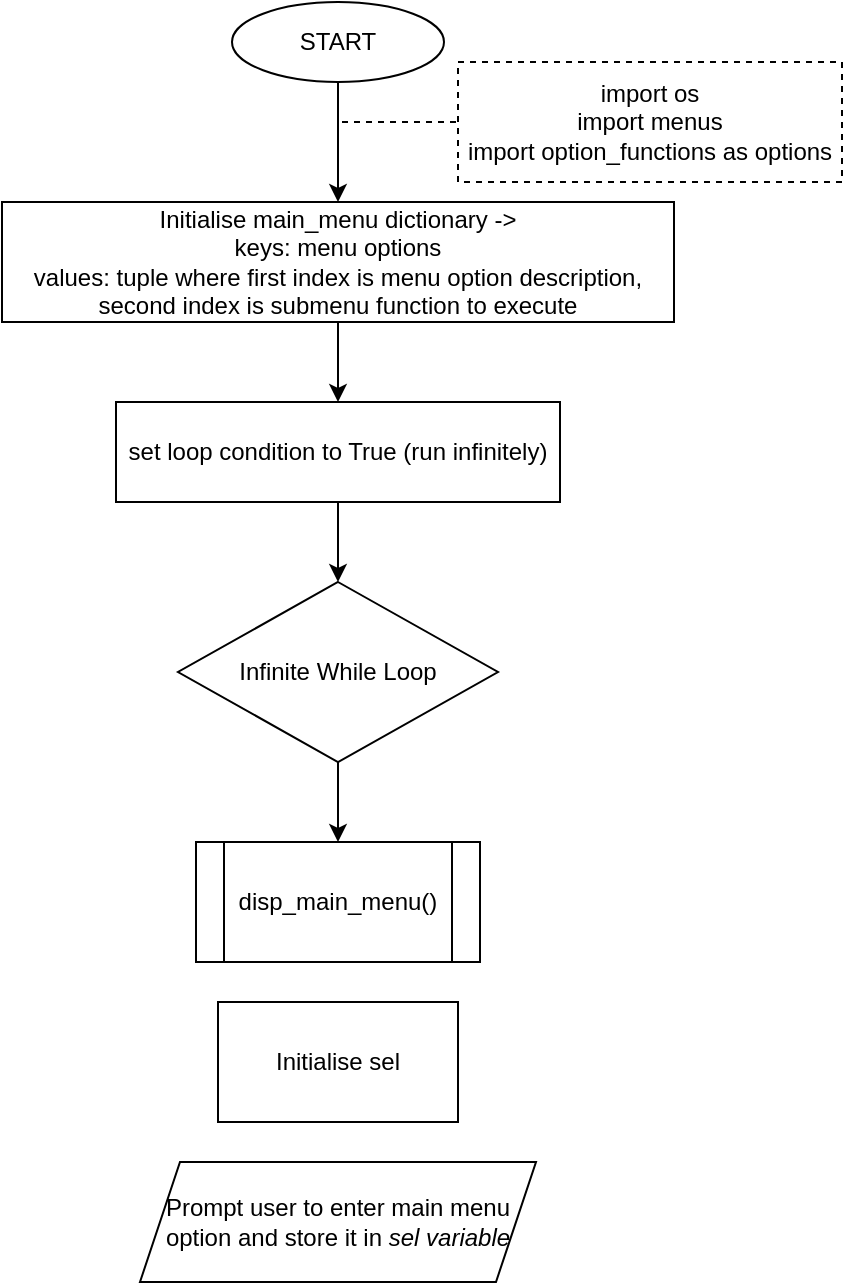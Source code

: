 <mxfile version="20.5.3" type="github">
  <diagram id="C5RBs43oDa-KdzZeNtuy" name="Page-1">
    <mxGraphModel dx="1042" dy="601" grid="1" gridSize="10" guides="1" tooltips="1" connect="1" arrows="1" fold="1" page="1" pageScale="1" pageWidth="827" pageHeight="1169" math="0" shadow="0">
      <root>
        <mxCell id="WIyWlLk6GJQsqaUBKTNV-0" />
        <mxCell id="WIyWlLk6GJQsqaUBKTNV-1" parent="WIyWlLk6GJQsqaUBKTNV-0" />
        <mxCell id="eagQtBBMsQWEA476CmqX-2" value="" style="edgeStyle=orthogonalEdgeStyle;rounded=0;orthogonalLoop=1;jettySize=auto;html=1;" edge="1" parent="WIyWlLk6GJQsqaUBKTNV-1" source="eagQtBBMsQWEA476CmqX-0" target="eagQtBBMsQWEA476CmqX-1">
          <mxGeometry relative="1" as="geometry" />
        </mxCell>
        <mxCell id="eagQtBBMsQWEA476CmqX-0" value="START" style="ellipse;whiteSpace=wrap;html=1;" vertex="1" parent="WIyWlLk6GJQsqaUBKTNV-1">
          <mxGeometry x="135" y="10" width="106" height="40" as="geometry" />
        </mxCell>
        <mxCell id="eagQtBBMsQWEA476CmqX-4" value="" style="edgeStyle=orthogonalEdgeStyle;rounded=0;orthogonalLoop=1;jettySize=auto;html=1;" edge="1" parent="WIyWlLk6GJQsqaUBKTNV-1" source="eagQtBBMsQWEA476CmqX-1" target="eagQtBBMsQWEA476CmqX-3">
          <mxGeometry relative="1" as="geometry" />
        </mxCell>
        <mxCell id="eagQtBBMsQWEA476CmqX-1" value="Initialise main_menu dictionary -&amp;gt; &lt;br&gt;keys: menu options&lt;br&gt;values: tuple where first index is menu option description, second index is submenu function to execute" style="whiteSpace=wrap;html=1;" vertex="1" parent="WIyWlLk6GJQsqaUBKTNV-1">
          <mxGeometry x="20" y="110" width="336" height="60" as="geometry" />
        </mxCell>
        <mxCell id="eagQtBBMsQWEA476CmqX-6" value="" style="edgeStyle=orthogonalEdgeStyle;rounded=0;orthogonalLoop=1;jettySize=auto;html=1;" edge="1" parent="WIyWlLk6GJQsqaUBKTNV-1" source="eagQtBBMsQWEA476CmqX-3" target="eagQtBBMsQWEA476CmqX-5">
          <mxGeometry relative="1" as="geometry" />
        </mxCell>
        <mxCell id="eagQtBBMsQWEA476CmqX-3" value="set loop condition to True (run infinitely)" style="rounded=0;whiteSpace=wrap;html=1;" vertex="1" parent="WIyWlLk6GJQsqaUBKTNV-1">
          <mxGeometry x="77" y="210" width="222" height="50" as="geometry" />
        </mxCell>
        <mxCell id="eagQtBBMsQWEA476CmqX-8" value="" style="edgeStyle=orthogonalEdgeStyle;rounded=0;orthogonalLoop=1;jettySize=auto;html=1;" edge="1" parent="WIyWlLk6GJQsqaUBKTNV-1" source="eagQtBBMsQWEA476CmqX-5" target="eagQtBBMsQWEA476CmqX-7">
          <mxGeometry relative="1" as="geometry" />
        </mxCell>
        <mxCell id="eagQtBBMsQWEA476CmqX-5" value="Infinite While Loop" style="rhombus;whiteSpace=wrap;html=1;" vertex="1" parent="WIyWlLk6GJQsqaUBKTNV-1">
          <mxGeometry x="108" y="300" width="160" height="90" as="geometry" />
        </mxCell>
        <mxCell id="eagQtBBMsQWEA476CmqX-7" value="disp_main_menu()" style="shape=process;whiteSpace=wrap;html=1;backgroundOutline=1;" vertex="1" parent="WIyWlLk6GJQsqaUBKTNV-1">
          <mxGeometry x="117" y="430" width="142" height="60" as="geometry" />
        </mxCell>
        <mxCell id="eagQtBBMsQWEA476CmqX-10" value="Prompt user to enter main menu option and store it in &lt;i&gt;sel variable&lt;/i&gt;" style="shape=parallelogram;perimeter=parallelogramPerimeter;whiteSpace=wrap;html=1;fixedSize=1;" vertex="1" parent="WIyWlLk6GJQsqaUBKTNV-1">
          <mxGeometry x="89" y="590" width="198" height="60" as="geometry" />
        </mxCell>
        <mxCell id="eagQtBBMsQWEA476CmqX-13" value="Initialise sel" style="rounded=0;whiteSpace=wrap;html=1;" vertex="1" parent="WIyWlLk6GJQsqaUBKTNV-1">
          <mxGeometry x="128" y="510" width="120" height="60" as="geometry" />
        </mxCell>
        <mxCell id="eagQtBBMsQWEA476CmqX-14" value="import os&lt;br&gt;import menus&lt;br&gt;import option_functions as options" style="rounded=0;whiteSpace=wrap;html=1;glass=0;dashed=1;" vertex="1" parent="WIyWlLk6GJQsqaUBKTNV-1">
          <mxGeometry x="248" y="40" width="192" height="60" as="geometry" />
        </mxCell>
        <mxCell id="eagQtBBMsQWEA476CmqX-19" value="" style="endArrow=none;dashed=1;html=1;rounded=0;strokeColor=default;entryX=0;entryY=0.5;entryDx=0;entryDy=0;" edge="1" parent="WIyWlLk6GJQsqaUBKTNV-1" target="eagQtBBMsQWEA476CmqX-14">
          <mxGeometry width="50" height="50" relative="1" as="geometry">
            <mxPoint x="190" y="70" as="sourcePoint" />
            <mxPoint x="400" y="300" as="targetPoint" />
          </mxGeometry>
        </mxCell>
      </root>
    </mxGraphModel>
  </diagram>
</mxfile>
